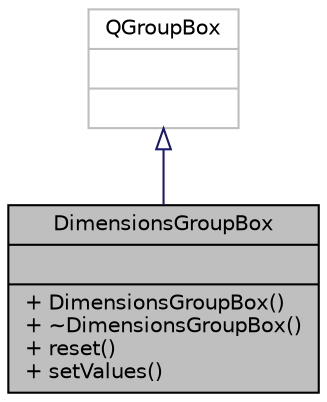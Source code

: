 digraph "DimensionsGroupBox"
{
  edge [fontname="Helvetica",fontsize="10",labelfontname="Helvetica",labelfontsize="10"];
  node [fontname="Helvetica",fontsize="10",shape=record];
  Node1 [label="{DimensionsGroupBox\n||+ DimensionsGroupBox()\l+ ~DimensionsGroupBox()\l+ reset()\l+ setValues()\l}",height=0.2,width=0.4,color="black", fillcolor="grey75", style="filled" fontcolor="black"];
  Node2 -> Node1 [dir="back",color="midnightblue",fontsize="10",style="solid",arrowtail="onormal",fontname="Helvetica"];
  Node2 [label="{QGroupBox\n||}",height=0.2,width=0.4,color="grey75", fillcolor="white", style="filled"];
}
